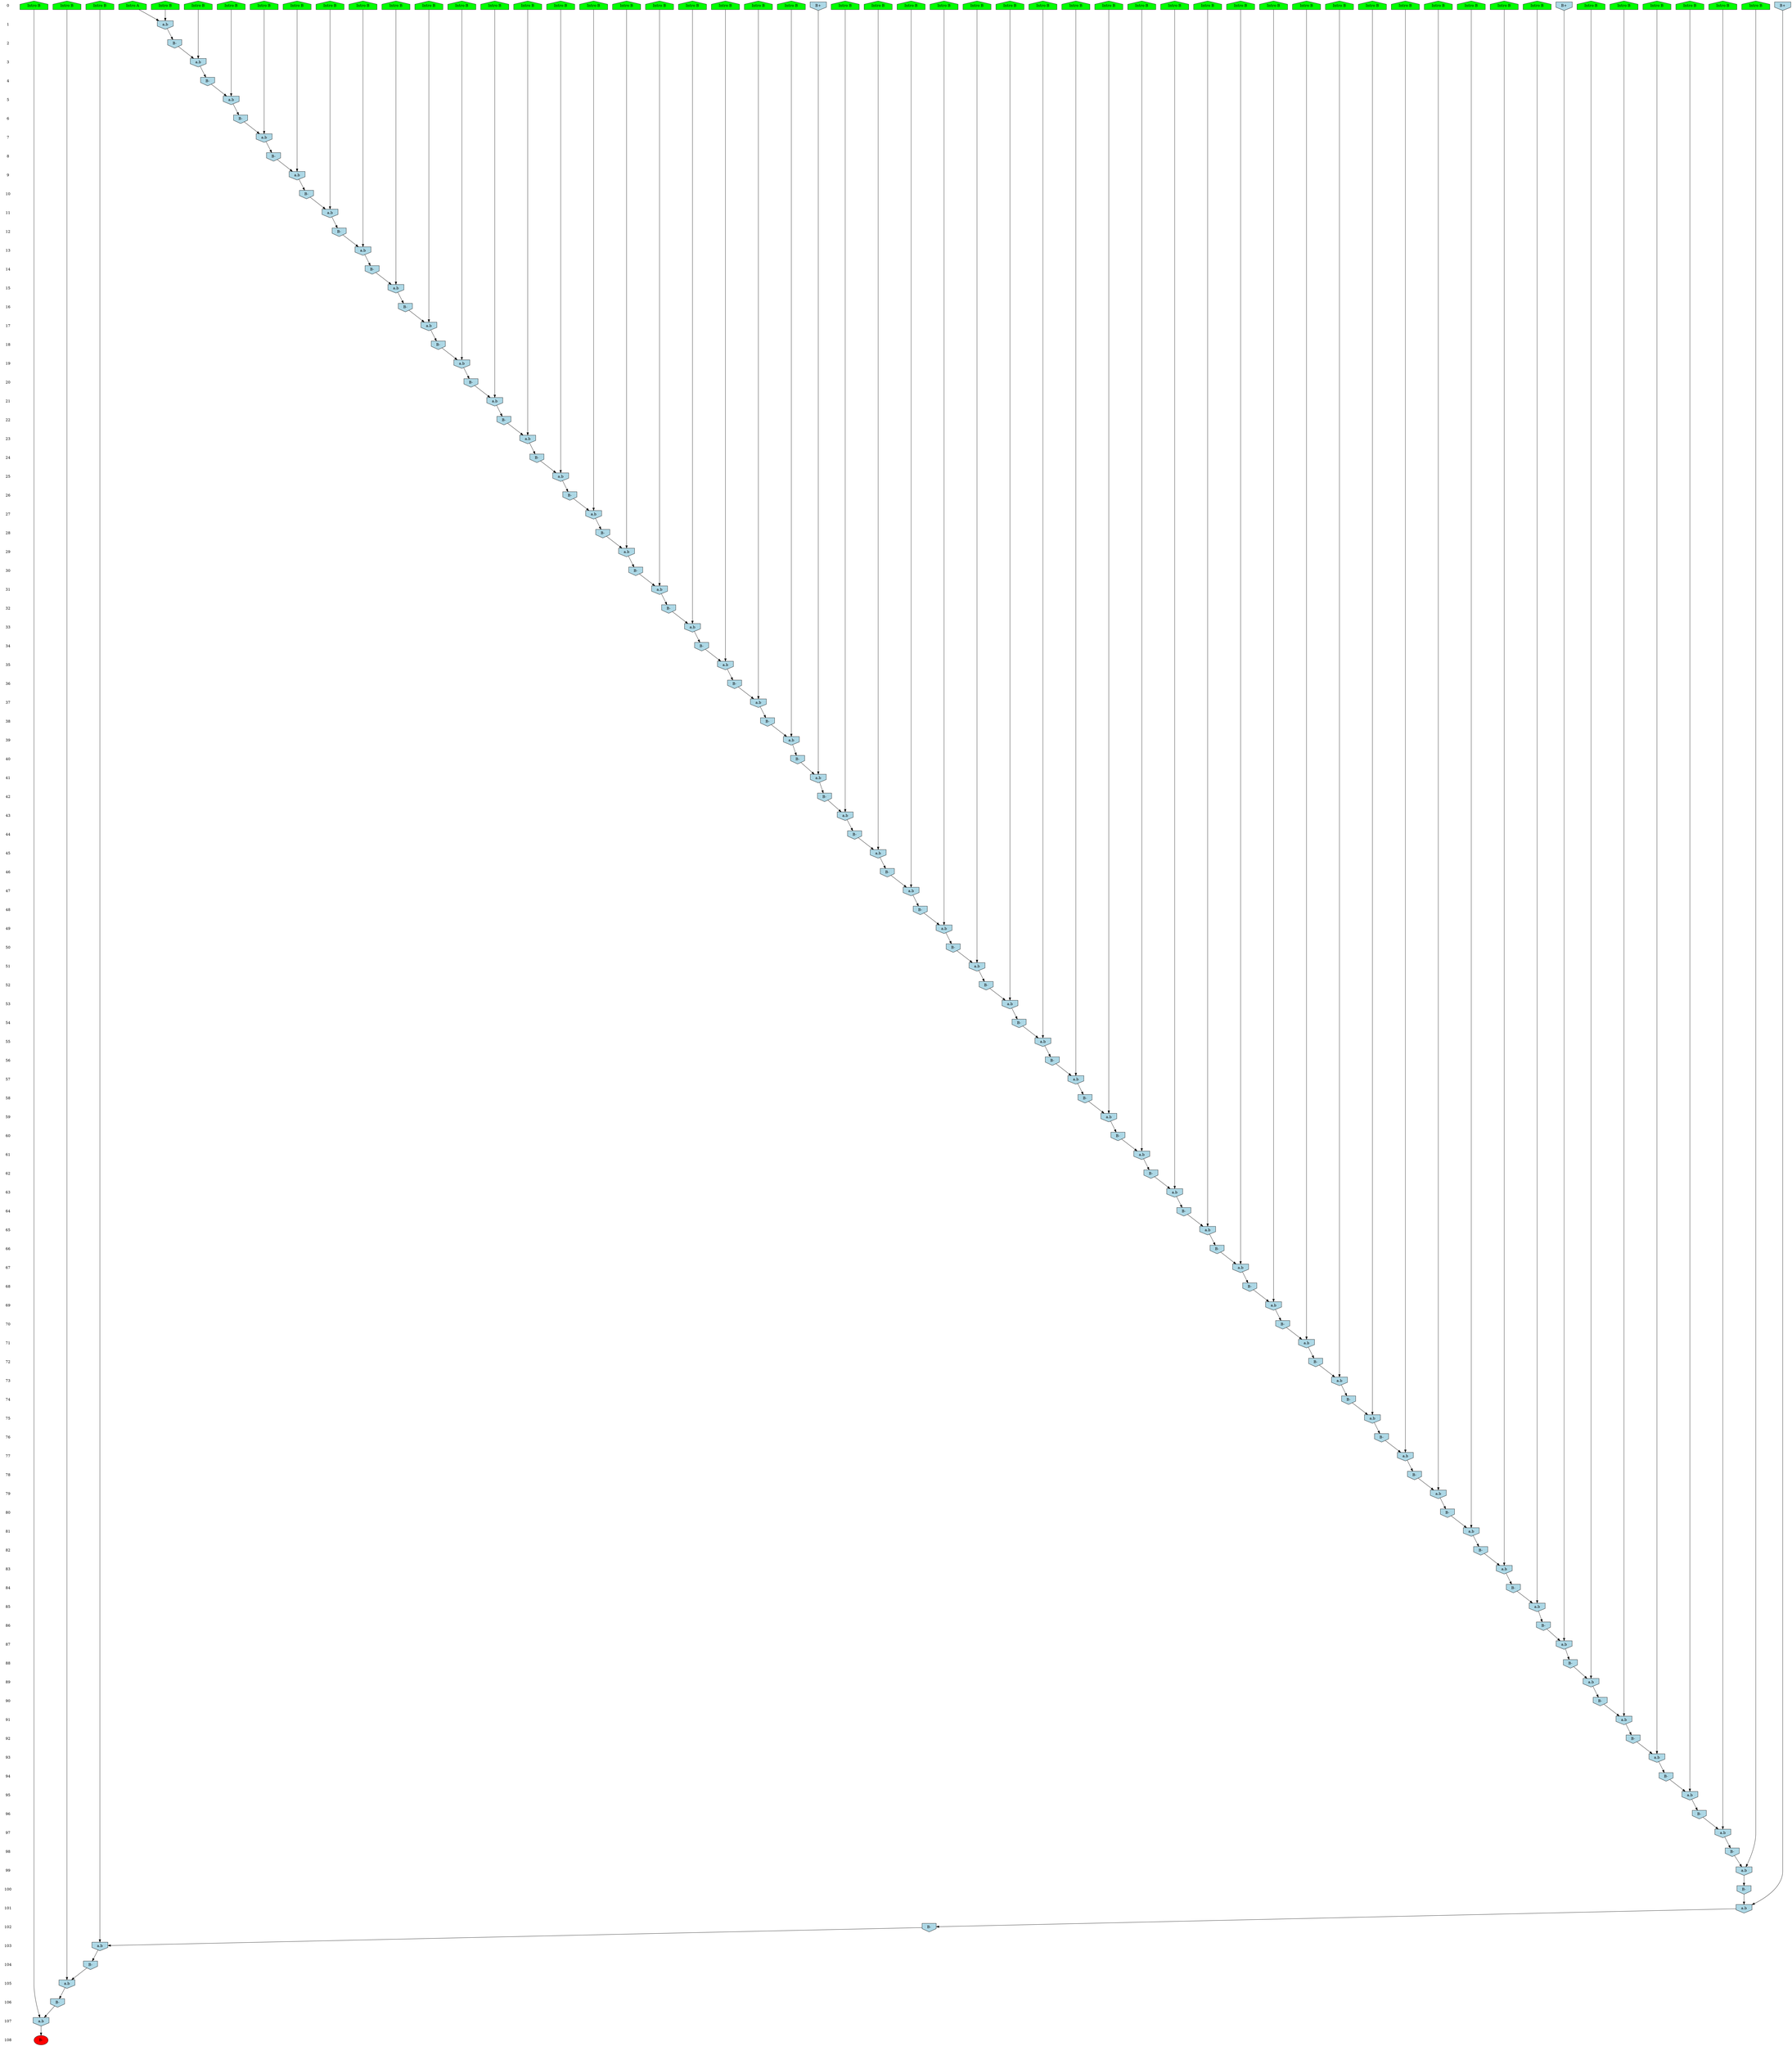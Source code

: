 /* Compression of 1 causal flows obtained in average at 4.516484E+01 t.u */
/* Compressed causal flows were: [54] */
digraph G{
 ranksep=.5 ; 
{ rank = same ; "0" [shape=plaintext] ; node_1 [label ="Intro B", shape=house, style=filled, fillcolor=green] ;
node_2 [label ="Intro B", shape=house, style=filled, fillcolor=green] ;
node_3 [label ="Intro B", shape=house, style=filled, fillcolor=green] ;
node_4 [label ="Intro B", shape=house, style=filled, fillcolor=green] ;
node_5 [label ="Intro B", shape=house, style=filled, fillcolor=green] ;
node_6 [label ="Intro B", shape=house, style=filled, fillcolor=green] ;
node_7 [label ="Intro B", shape=house, style=filled, fillcolor=green] ;
node_8 [label ="Intro B", shape=house, style=filled, fillcolor=green] ;
node_9 [label ="Intro B", shape=house, style=filled, fillcolor=green] ;
node_10 [label ="Intro B", shape=house, style=filled, fillcolor=green] ;
node_11 [label ="Intro B", shape=house, style=filled, fillcolor=green] ;
node_12 [label ="Intro B", shape=house, style=filled, fillcolor=green] ;
node_13 [label ="Intro B", shape=house, style=filled, fillcolor=green] ;
node_14 [label ="Intro B", shape=house, style=filled, fillcolor=green] ;
node_15 [label ="Intro B", shape=house, style=filled, fillcolor=green] ;
node_16 [label ="Intro B", shape=house, style=filled, fillcolor=green] ;
node_17 [label ="Intro B", shape=house, style=filled, fillcolor=green] ;
node_18 [label ="Intro B", shape=house, style=filled, fillcolor=green] ;
node_19 [label ="Intro B", shape=house, style=filled, fillcolor=green] ;
node_20 [label ="Intro B", shape=house, style=filled, fillcolor=green] ;
node_21 [label ="Intro B", shape=house, style=filled, fillcolor=green] ;
node_22 [label ="Intro B", shape=house, style=filled, fillcolor=green] ;
node_23 [label ="Intro B", shape=house, style=filled, fillcolor=green] ;
node_24 [label ="Intro B", shape=house, style=filled, fillcolor=green] ;
node_25 [label ="Intro B", shape=house, style=filled, fillcolor=green] ;
node_26 [label ="Intro B", shape=house, style=filled, fillcolor=green] ;
node_27 [label ="Intro B", shape=house, style=filled, fillcolor=green] ;
node_28 [label ="Intro B", shape=house, style=filled, fillcolor=green] ;
node_29 [label ="Intro B", shape=house, style=filled, fillcolor=green] ;
node_30 [label ="Intro B", shape=house, style=filled, fillcolor=green] ;
node_31 [label ="Intro B", shape=house, style=filled, fillcolor=green] ;
node_32 [label ="Intro B", shape=house, style=filled, fillcolor=green] ;
node_33 [label ="Intro B", shape=house, style=filled, fillcolor=green] ;
node_34 [label ="Intro B", shape=house, style=filled, fillcolor=green] ;
node_35 [label ="Intro B", shape=house, style=filled, fillcolor=green] ;
node_36 [label ="Intro B", shape=house, style=filled, fillcolor=green] ;
node_37 [label ="Intro B", shape=house, style=filled, fillcolor=green] ;
node_38 [label ="Intro B", shape=house, style=filled, fillcolor=green] ;
node_39 [label ="Intro B", shape=house, style=filled, fillcolor=green] ;
node_40 [label ="Intro B", shape=house, style=filled, fillcolor=green] ;
node_41 [label ="Intro B", shape=house, style=filled, fillcolor=green] ;
node_42 [label ="Intro B", shape=house, style=filled, fillcolor=green] ;
node_43 [label ="Intro B", shape=house, style=filled, fillcolor=green] ;
node_44 [label ="Intro B", shape=house, style=filled, fillcolor=green] ;
node_45 [label ="Intro B", shape=house, style=filled, fillcolor=green] ;
node_46 [label ="Intro B", shape=house, style=filled, fillcolor=green] ;
node_47 [label ="Intro B", shape=house, style=filled, fillcolor=green] ;
node_48 [label ="Intro B", shape=house, style=filled, fillcolor=green] ;
node_49 [label ="Intro B", shape=house, style=filled, fillcolor=green] ;
node_50 [label ="Intro B", shape=house, style=filled, fillcolor=green] ;
node_51 [label ="Intro B", shape=house, style=filled, fillcolor=green] ;
node_52 [label ="Intro A", shape=house, style=filled, fillcolor=green] ;
node_58 [label="B+", shape=invhouse, style=filled, fillcolor = lightblue] ;
node_67 [label="B+", shape=invhouse, style=filled, fillcolor = lightblue] ;
node_120 [label="B+", shape=invhouse, style=filled, fillcolor = lightblue] ;
}
{ rank = same ; "1" [shape=plaintext] ; node_53 [label="a.b", shape=invhouse, style=filled, fillcolor = lightblue] ;
}
{ rank = same ; "2" [shape=plaintext] ; node_54 [label="B-", shape=invhouse, style=filled, fillcolor = lightblue] ;
}
{ rank = same ; "3" [shape=plaintext] ; node_55 [label="a.b", shape=invhouse, style=filled, fillcolor = lightblue] ;
}
{ rank = same ; "4" [shape=plaintext] ; node_56 [label="B-", shape=invhouse, style=filled, fillcolor = lightblue] ;
}
{ rank = same ; "5" [shape=plaintext] ; node_57 [label="a.b", shape=invhouse, style=filled, fillcolor = lightblue] ;
}
{ rank = same ; "6" [shape=plaintext] ; node_59 [label="B-", shape=invhouse, style=filled, fillcolor = lightblue] ;
}
{ rank = same ; "7" [shape=plaintext] ; node_60 [label="a.b", shape=invhouse, style=filled, fillcolor = lightblue] ;
}
{ rank = same ; "8" [shape=plaintext] ; node_61 [label="B-", shape=invhouse, style=filled, fillcolor = lightblue] ;
}
{ rank = same ; "9" [shape=plaintext] ; node_62 [label="a.b", shape=invhouse, style=filled, fillcolor = lightblue] ;
}
{ rank = same ; "10" [shape=plaintext] ; node_63 [label="B-", shape=invhouse, style=filled, fillcolor = lightblue] ;
}
{ rank = same ; "11" [shape=plaintext] ; node_64 [label="a.b", shape=invhouse, style=filled, fillcolor = lightblue] ;
}
{ rank = same ; "12" [shape=plaintext] ; node_65 [label="B-", shape=invhouse, style=filled, fillcolor = lightblue] ;
}
{ rank = same ; "13" [shape=plaintext] ; node_66 [label="a.b", shape=invhouse, style=filled, fillcolor = lightblue] ;
}
{ rank = same ; "14" [shape=plaintext] ; node_68 [label="B-", shape=invhouse, style=filled, fillcolor = lightblue] ;
}
{ rank = same ; "15" [shape=plaintext] ; node_69 [label="a.b", shape=invhouse, style=filled, fillcolor = lightblue] ;
}
{ rank = same ; "16" [shape=plaintext] ; node_70 [label="B-", shape=invhouse, style=filled, fillcolor = lightblue] ;
}
{ rank = same ; "17" [shape=plaintext] ; node_71 [label="a.b", shape=invhouse, style=filled, fillcolor = lightblue] ;
}
{ rank = same ; "18" [shape=plaintext] ; node_72 [label="B-", shape=invhouse, style=filled, fillcolor = lightblue] ;
}
{ rank = same ; "19" [shape=plaintext] ; node_73 [label="a.b", shape=invhouse, style=filled, fillcolor = lightblue] ;
}
{ rank = same ; "20" [shape=plaintext] ; node_74 [label="B-", shape=invhouse, style=filled, fillcolor = lightblue] ;
}
{ rank = same ; "21" [shape=plaintext] ; node_75 [label="a.b", shape=invhouse, style=filled, fillcolor = lightblue] ;
}
{ rank = same ; "22" [shape=plaintext] ; node_76 [label="B-", shape=invhouse, style=filled, fillcolor = lightblue] ;
}
{ rank = same ; "23" [shape=plaintext] ; node_77 [label="a.b", shape=invhouse, style=filled, fillcolor = lightblue] ;
}
{ rank = same ; "24" [shape=plaintext] ; node_78 [label="B-", shape=invhouse, style=filled, fillcolor = lightblue] ;
}
{ rank = same ; "25" [shape=plaintext] ; node_79 [label="a.b", shape=invhouse, style=filled, fillcolor = lightblue] ;
}
{ rank = same ; "26" [shape=plaintext] ; node_80 [label="B-", shape=invhouse, style=filled, fillcolor = lightblue] ;
}
{ rank = same ; "27" [shape=plaintext] ; node_81 [label="a.b", shape=invhouse, style=filled, fillcolor = lightblue] ;
}
{ rank = same ; "28" [shape=plaintext] ; node_82 [label="B-", shape=invhouse, style=filled, fillcolor = lightblue] ;
}
{ rank = same ; "29" [shape=plaintext] ; node_83 [label="a.b", shape=invhouse, style=filled, fillcolor = lightblue] ;
}
{ rank = same ; "30" [shape=plaintext] ; node_84 [label="B-", shape=invhouse, style=filled, fillcolor = lightblue] ;
}
{ rank = same ; "31" [shape=plaintext] ; node_85 [label="a.b", shape=invhouse, style=filled, fillcolor = lightblue] ;
}
{ rank = same ; "32" [shape=plaintext] ; node_86 [label="B-", shape=invhouse, style=filled, fillcolor = lightblue] ;
}
{ rank = same ; "33" [shape=plaintext] ; node_87 [label="a.b", shape=invhouse, style=filled, fillcolor = lightblue] ;
}
{ rank = same ; "34" [shape=plaintext] ; node_88 [label="B-", shape=invhouse, style=filled, fillcolor = lightblue] ;
}
{ rank = same ; "35" [shape=plaintext] ; node_89 [label="a.b", shape=invhouse, style=filled, fillcolor = lightblue] ;
}
{ rank = same ; "36" [shape=plaintext] ; node_90 [label="B-", shape=invhouse, style=filled, fillcolor = lightblue] ;
}
{ rank = same ; "37" [shape=plaintext] ; node_91 [label="a.b", shape=invhouse, style=filled, fillcolor = lightblue] ;
}
{ rank = same ; "38" [shape=plaintext] ; node_92 [label="B-", shape=invhouse, style=filled, fillcolor = lightblue] ;
}
{ rank = same ; "39" [shape=plaintext] ; node_93 [label="a.b", shape=invhouse, style=filled, fillcolor = lightblue] ;
}
{ rank = same ; "40" [shape=plaintext] ; node_94 [label="B-", shape=invhouse, style=filled, fillcolor = lightblue] ;
}
{ rank = same ; "41" [shape=plaintext] ; node_95 [label="a.b", shape=invhouse, style=filled, fillcolor = lightblue] ;
}
{ rank = same ; "42" [shape=plaintext] ; node_96 [label="B-", shape=invhouse, style=filled, fillcolor = lightblue] ;
}
{ rank = same ; "43" [shape=plaintext] ; node_97 [label="a.b", shape=invhouse, style=filled, fillcolor = lightblue] ;
}
{ rank = same ; "44" [shape=plaintext] ; node_98 [label="B-", shape=invhouse, style=filled, fillcolor = lightblue] ;
}
{ rank = same ; "45" [shape=plaintext] ; node_99 [label="a.b", shape=invhouse, style=filled, fillcolor = lightblue] ;
}
{ rank = same ; "46" [shape=plaintext] ; node_100 [label="B-", shape=invhouse, style=filled, fillcolor = lightblue] ;
}
{ rank = same ; "47" [shape=plaintext] ; node_101 [label="a.b", shape=invhouse, style=filled, fillcolor = lightblue] ;
}
{ rank = same ; "48" [shape=plaintext] ; node_102 [label="B-", shape=invhouse, style=filled, fillcolor = lightblue] ;
}
{ rank = same ; "49" [shape=plaintext] ; node_103 [label="a.b", shape=invhouse, style=filled, fillcolor = lightblue] ;
}
{ rank = same ; "50" [shape=plaintext] ; node_104 [label="B-", shape=invhouse, style=filled, fillcolor = lightblue] ;
}
{ rank = same ; "51" [shape=plaintext] ; node_105 [label="a.b", shape=invhouse, style=filled, fillcolor = lightblue] ;
}
{ rank = same ; "52" [shape=plaintext] ; node_106 [label="B-", shape=invhouse, style=filled, fillcolor = lightblue] ;
}
{ rank = same ; "53" [shape=plaintext] ; node_107 [label="a.b", shape=invhouse, style=filled, fillcolor = lightblue] ;
}
{ rank = same ; "54" [shape=plaintext] ; node_108 [label="B-", shape=invhouse, style=filled, fillcolor = lightblue] ;
}
{ rank = same ; "55" [shape=plaintext] ; node_109 [label="a.b", shape=invhouse, style=filled, fillcolor = lightblue] ;
}
{ rank = same ; "56" [shape=plaintext] ; node_110 [label="B-", shape=invhouse, style=filled, fillcolor = lightblue] ;
}
{ rank = same ; "57" [shape=plaintext] ; node_111 [label="a.b", shape=invhouse, style=filled, fillcolor = lightblue] ;
}
{ rank = same ; "58" [shape=plaintext] ; node_112 [label="B-", shape=invhouse, style=filled, fillcolor = lightblue] ;
}
{ rank = same ; "59" [shape=plaintext] ; node_113 [label="a.b", shape=invhouse, style=filled, fillcolor = lightblue] ;
}
{ rank = same ; "60" [shape=plaintext] ; node_114 [label="B-", shape=invhouse, style=filled, fillcolor = lightblue] ;
}
{ rank = same ; "61" [shape=plaintext] ; node_115 [label="a.b", shape=invhouse, style=filled, fillcolor = lightblue] ;
}
{ rank = same ; "62" [shape=plaintext] ; node_116 [label="B-", shape=invhouse, style=filled, fillcolor = lightblue] ;
}
{ rank = same ; "63" [shape=plaintext] ; node_117 [label="a.b", shape=invhouse, style=filled, fillcolor = lightblue] ;
}
{ rank = same ; "64" [shape=plaintext] ; node_118 [label="B-", shape=invhouse, style=filled, fillcolor = lightblue] ;
}
{ rank = same ; "65" [shape=plaintext] ; node_119 [label="a.b", shape=invhouse, style=filled, fillcolor = lightblue] ;
}
{ rank = same ; "66" [shape=plaintext] ; node_121 [label="B-", shape=invhouse, style=filled, fillcolor = lightblue] ;
}
{ rank = same ; "67" [shape=plaintext] ; node_122 [label="a.b", shape=invhouse, style=filled, fillcolor = lightblue] ;
}
{ rank = same ; "68" [shape=plaintext] ; node_123 [label="B-", shape=invhouse, style=filled, fillcolor = lightblue] ;
}
{ rank = same ; "69" [shape=plaintext] ; node_124 [label="a.b", shape=invhouse, style=filled, fillcolor = lightblue] ;
}
{ rank = same ; "70" [shape=plaintext] ; node_125 [label="B-", shape=invhouse, style=filled, fillcolor = lightblue] ;
}
{ rank = same ; "71" [shape=plaintext] ; node_126 [label="a.b", shape=invhouse, style=filled, fillcolor = lightblue] ;
}
{ rank = same ; "72" [shape=plaintext] ; node_127 [label="B-", shape=invhouse, style=filled, fillcolor = lightblue] ;
}
{ rank = same ; "73" [shape=plaintext] ; node_128 [label="a.b", shape=invhouse, style=filled, fillcolor = lightblue] ;
}
{ rank = same ; "74" [shape=plaintext] ; node_129 [label="B-", shape=invhouse, style=filled, fillcolor = lightblue] ;
}
{ rank = same ; "75" [shape=plaintext] ; node_130 [label="a.b", shape=invhouse, style=filled, fillcolor = lightblue] ;
}
{ rank = same ; "76" [shape=plaintext] ; node_131 [label="B-", shape=invhouse, style=filled, fillcolor = lightblue] ;
}
{ rank = same ; "77" [shape=plaintext] ; node_132 [label="a.b", shape=invhouse, style=filled, fillcolor = lightblue] ;
}
{ rank = same ; "78" [shape=plaintext] ; node_133 [label="B-", shape=invhouse, style=filled, fillcolor = lightblue] ;
}
{ rank = same ; "79" [shape=plaintext] ; node_134 [label="a.b", shape=invhouse, style=filled, fillcolor = lightblue] ;
}
{ rank = same ; "80" [shape=plaintext] ; node_135 [label="B-", shape=invhouse, style=filled, fillcolor = lightblue] ;
}
{ rank = same ; "81" [shape=plaintext] ; node_136 [label="a.b", shape=invhouse, style=filled, fillcolor = lightblue] ;
}
{ rank = same ; "82" [shape=plaintext] ; node_137 [label="B-", shape=invhouse, style=filled, fillcolor = lightblue] ;
}
{ rank = same ; "83" [shape=plaintext] ; node_138 [label="a.b", shape=invhouse, style=filled, fillcolor = lightblue] ;
}
{ rank = same ; "84" [shape=plaintext] ; node_139 [label="B-", shape=invhouse, style=filled, fillcolor = lightblue] ;
}
{ rank = same ; "85" [shape=plaintext] ; node_140 [label="a.b", shape=invhouse, style=filled, fillcolor = lightblue] ;
}
{ rank = same ; "86" [shape=plaintext] ; node_141 [label="B-", shape=invhouse, style=filled, fillcolor = lightblue] ;
}
{ rank = same ; "87" [shape=plaintext] ; node_142 [label="a.b", shape=invhouse, style=filled, fillcolor = lightblue] ;
}
{ rank = same ; "88" [shape=plaintext] ; node_143 [label="B-", shape=invhouse, style=filled, fillcolor = lightblue] ;
}
{ rank = same ; "89" [shape=plaintext] ; node_144 [label="a.b", shape=invhouse, style=filled, fillcolor = lightblue] ;
}
{ rank = same ; "90" [shape=plaintext] ; node_145 [label="B-", shape=invhouse, style=filled, fillcolor = lightblue] ;
}
{ rank = same ; "91" [shape=plaintext] ; node_146 [label="a.b", shape=invhouse, style=filled, fillcolor = lightblue] ;
}
{ rank = same ; "92" [shape=plaintext] ; node_147 [label="B-", shape=invhouse, style=filled, fillcolor = lightblue] ;
}
{ rank = same ; "93" [shape=plaintext] ; node_148 [label="a.b", shape=invhouse, style=filled, fillcolor = lightblue] ;
}
{ rank = same ; "94" [shape=plaintext] ; node_149 [label="B-", shape=invhouse, style=filled, fillcolor = lightblue] ;
}
{ rank = same ; "95" [shape=plaintext] ; node_150 [label="a.b", shape=invhouse, style=filled, fillcolor = lightblue] ;
}
{ rank = same ; "96" [shape=plaintext] ; node_151 [label="B-", shape=invhouse, style=filled, fillcolor = lightblue] ;
}
{ rank = same ; "97" [shape=plaintext] ; node_152 [label="a.b", shape=invhouse, style=filled, fillcolor = lightblue] ;
}
{ rank = same ; "98" [shape=plaintext] ; node_153 [label="B-", shape=invhouse, style=filled, fillcolor = lightblue] ;
}
{ rank = same ; "99" [shape=plaintext] ; node_154 [label="a.b", shape=invhouse, style=filled, fillcolor = lightblue] ;
}
{ rank = same ; "100" [shape=plaintext] ; node_155 [label="B-", shape=invhouse, style=filled, fillcolor = lightblue] ;
}
{ rank = same ; "101" [shape=plaintext] ; node_156 [label="a.b", shape=invhouse, style=filled, fillcolor = lightblue] ;
}
{ rank = same ; "102" [shape=plaintext] ; node_157 [label="B-", shape=invhouse, style=filled, fillcolor = lightblue] ;
}
{ rank = same ; "103" [shape=plaintext] ; node_158 [label="a.b", shape=invhouse, style=filled, fillcolor = lightblue] ;
}
{ rank = same ; "104" [shape=plaintext] ; node_159 [label="B-", shape=invhouse, style=filled, fillcolor = lightblue] ;
}
{ rank = same ; "105" [shape=plaintext] ; node_160 [label="a.b", shape=invhouse, style=filled, fillcolor = lightblue] ;
}
{ rank = same ; "106" [shape=plaintext] ; node_161 [label="B-", shape=invhouse, style=filled, fillcolor = lightblue] ;
}
{ rank = same ; "107" [shape=plaintext] ; node_162 [label="a.b", shape=invhouse, style=filled, fillcolor = lightblue] ;
}
{ rank = same ; "108" [shape=plaintext] ; node_163 [label ="B-", style=filled, fillcolor=red] ;
}
"0" -> "1" [style="invis"]; 
"1" -> "2" [style="invis"]; 
"2" -> "3" [style="invis"]; 
"3" -> "4" [style="invis"]; 
"4" -> "5" [style="invis"]; 
"5" -> "6" [style="invis"]; 
"6" -> "7" [style="invis"]; 
"7" -> "8" [style="invis"]; 
"8" -> "9" [style="invis"]; 
"9" -> "10" [style="invis"]; 
"10" -> "11" [style="invis"]; 
"11" -> "12" [style="invis"]; 
"12" -> "13" [style="invis"]; 
"13" -> "14" [style="invis"]; 
"14" -> "15" [style="invis"]; 
"15" -> "16" [style="invis"]; 
"16" -> "17" [style="invis"]; 
"17" -> "18" [style="invis"]; 
"18" -> "19" [style="invis"]; 
"19" -> "20" [style="invis"]; 
"20" -> "21" [style="invis"]; 
"21" -> "22" [style="invis"]; 
"22" -> "23" [style="invis"]; 
"23" -> "24" [style="invis"]; 
"24" -> "25" [style="invis"]; 
"25" -> "26" [style="invis"]; 
"26" -> "27" [style="invis"]; 
"27" -> "28" [style="invis"]; 
"28" -> "29" [style="invis"]; 
"29" -> "30" [style="invis"]; 
"30" -> "31" [style="invis"]; 
"31" -> "32" [style="invis"]; 
"32" -> "33" [style="invis"]; 
"33" -> "34" [style="invis"]; 
"34" -> "35" [style="invis"]; 
"35" -> "36" [style="invis"]; 
"36" -> "37" [style="invis"]; 
"37" -> "38" [style="invis"]; 
"38" -> "39" [style="invis"]; 
"39" -> "40" [style="invis"]; 
"40" -> "41" [style="invis"]; 
"41" -> "42" [style="invis"]; 
"42" -> "43" [style="invis"]; 
"43" -> "44" [style="invis"]; 
"44" -> "45" [style="invis"]; 
"45" -> "46" [style="invis"]; 
"46" -> "47" [style="invis"]; 
"47" -> "48" [style="invis"]; 
"48" -> "49" [style="invis"]; 
"49" -> "50" [style="invis"]; 
"50" -> "51" [style="invis"]; 
"51" -> "52" [style="invis"]; 
"52" -> "53" [style="invis"]; 
"53" -> "54" [style="invis"]; 
"54" -> "55" [style="invis"]; 
"55" -> "56" [style="invis"]; 
"56" -> "57" [style="invis"]; 
"57" -> "58" [style="invis"]; 
"58" -> "59" [style="invis"]; 
"59" -> "60" [style="invis"]; 
"60" -> "61" [style="invis"]; 
"61" -> "62" [style="invis"]; 
"62" -> "63" [style="invis"]; 
"63" -> "64" [style="invis"]; 
"64" -> "65" [style="invis"]; 
"65" -> "66" [style="invis"]; 
"66" -> "67" [style="invis"]; 
"67" -> "68" [style="invis"]; 
"68" -> "69" [style="invis"]; 
"69" -> "70" [style="invis"]; 
"70" -> "71" [style="invis"]; 
"71" -> "72" [style="invis"]; 
"72" -> "73" [style="invis"]; 
"73" -> "74" [style="invis"]; 
"74" -> "75" [style="invis"]; 
"75" -> "76" [style="invis"]; 
"76" -> "77" [style="invis"]; 
"77" -> "78" [style="invis"]; 
"78" -> "79" [style="invis"]; 
"79" -> "80" [style="invis"]; 
"80" -> "81" [style="invis"]; 
"81" -> "82" [style="invis"]; 
"82" -> "83" [style="invis"]; 
"83" -> "84" [style="invis"]; 
"84" -> "85" [style="invis"]; 
"85" -> "86" [style="invis"]; 
"86" -> "87" [style="invis"]; 
"87" -> "88" [style="invis"]; 
"88" -> "89" [style="invis"]; 
"89" -> "90" [style="invis"]; 
"90" -> "91" [style="invis"]; 
"91" -> "92" [style="invis"]; 
"92" -> "93" [style="invis"]; 
"93" -> "94" [style="invis"]; 
"94" -> "95" [style="invis"]; 
"95" -> "96" [style="invis"]; 
"96" -> "97" [style="invis"]; 
"97" -> "98" [style="invis"]; 
"98" -> "99" [style="invis"]; 
"99" -> "100" [style="invis"]; 
"100" -> "101" [style="invis"]; 
"101" -> "102" [style="invis"]; 
"102" -> "103" [style="invis"]; 
"103" -> "104" [style="invis"]; 
"104" -> "105" [style="invis"]; 
"105" -> "106" [style="invis"]; 
"106" -> "107" [style="invis"]; 
"107" -> "108" [style="invis"]; 
node_6 -> node_53
node_52 -> node_53
node_53 -> node_54
node_19 -> node_55
node_54 -> node_55
node_55 -> node_56
node_15 -> node_57
node_56 -> node_57
node_57 -> node_59
node_46 -> node_60
node_59 -> node_60
node_60 -> node_61
node_10 -> node_62
node_61 -> node_62
node_62 -> node_63
node_32 -> node_64
node_63 -> node_64
node_64 -> node_65
node_36 -> node_66
node_65 -> node_66
node_66 -> node_68
node_43 -> node_69
node_68 -> node_69
node_69 -> node_70
node_21 -> node_71
node_70 -> node_71
node_71 -> node_72
node_8 -> node_73
node_72 -> node_73
node_73 -> node_74
node_48 -> node_75
node_74 -> node_75
node_75 -> node_76
node_16 -> node_77
node_76 -> node_77
node_77 -> node_78
node_45 -> node_79
node_78 -> node_79
node_79 -> node_80
node_26 -> node_81
node_80 -> node_81
node_81 -> node_82
node_22 -> node_83
node_82 -> node_83
node_83 -> node_84
node_4 -> node_85
node_84 -> node_85
node_85 -> node_86
node_29 -> node_87
node_86 -> node_87
node_87 -> node_88
node_14 -> node_89
node_88 -> node_89
node_89 -> node_90
node_13 -> node_91
node_90 -> node_91
node_91 -> node_92
node_20 -> node_93
node_92 -> node_93
node_93 -> node_94
node_67 -> node_95
node_94 -> node_95
node_95 -> node_96
node_40 -> node_97
node_96 -> node_97
node_97 -> node_98
node_31 -> node_99
node_98 -> node_99
node_99 -> node_100
node_25 -> node_101
node_100 -> node_101
node_101 -> node_102
node_30 -> node_103
node_102 -> node_103
node_103 -> node_104
node_49 -> node_105
node_104 -> node_105
node_105 -> node_106
node_12 -> node_107
node_106 -> node_107
node_107 -> node_108
node_23 -> node_109
node_108 -> node_109
node_109 -> node_110
node_3 -> node_111
node_110 -> node_111
node_111 -> node_112
node_42 -> node_113
node_112 -> node_113
node_113 -> node_114
node_9 -> node_115
node_114 -> node_115
node_115 -> node_116
node_35 -> node_117
node_116 -> node_117
node_117 -> node_118
node_2 -> node_119
node_118 -> node_119
node_119 -> node_121
node_39 -> node_122
node_121 -> node_122
node_122 -> node_123
node_18 -> node_124
node_123 -> node_124
node_124 -> node_125
node_27 -> node_126
node_125 -> node_126
node_126 -> node_127
node_41 -> node_128
node_127 -> node_128
node_128 -> node_129
node_24 -> node_130
node_129 -> node_130
node_130 -> node_131
node_44 -> node_132
node_131 -> node_132
node_132 -> node_133
node_50 -> node_134
node_133 -> node_134
node_134 -> node_135
node_51 -> node_136
node_135 -> node_136
node_136 -> node_137
node_38 -> node_138
node_137 -> node_138
node_138 -> node_139
node_7 -> node_140
node_139 -> node_140
node_140 -> node_141
node_120 -> node_142
node_141 -> node_142
node_142 -> node_143
node_5 -> node_144
node_143 -> node_144
node_144 -> node_145
node_47 -> node_146
node_145 -> node_146
node_146 -> node_147
node_33 -> node_148
node_147 -> node_148
node_148 -> node_149
node_17 -> node_150
node_149 -> node_150
node_150 -> node_151
node_37 -> node_152
node_151 -> node_152
node_152 -> node_153
node_11 -> node_154
node_153 -> node_154
node_154 -> node_155
node_58 -> node_156
node_155 -> node_156
node_156 -> node_157
node_1 -> node_158
node_157 -> node_158
node_158 -> node_159
node_28 -> node_160
node_159 -> node_160
node_160 -> node_161
node_34 -> node_162
node_161 -> node_162
node_162 -> node_163
}
/*
 Dot generation time: 0.001033
*/